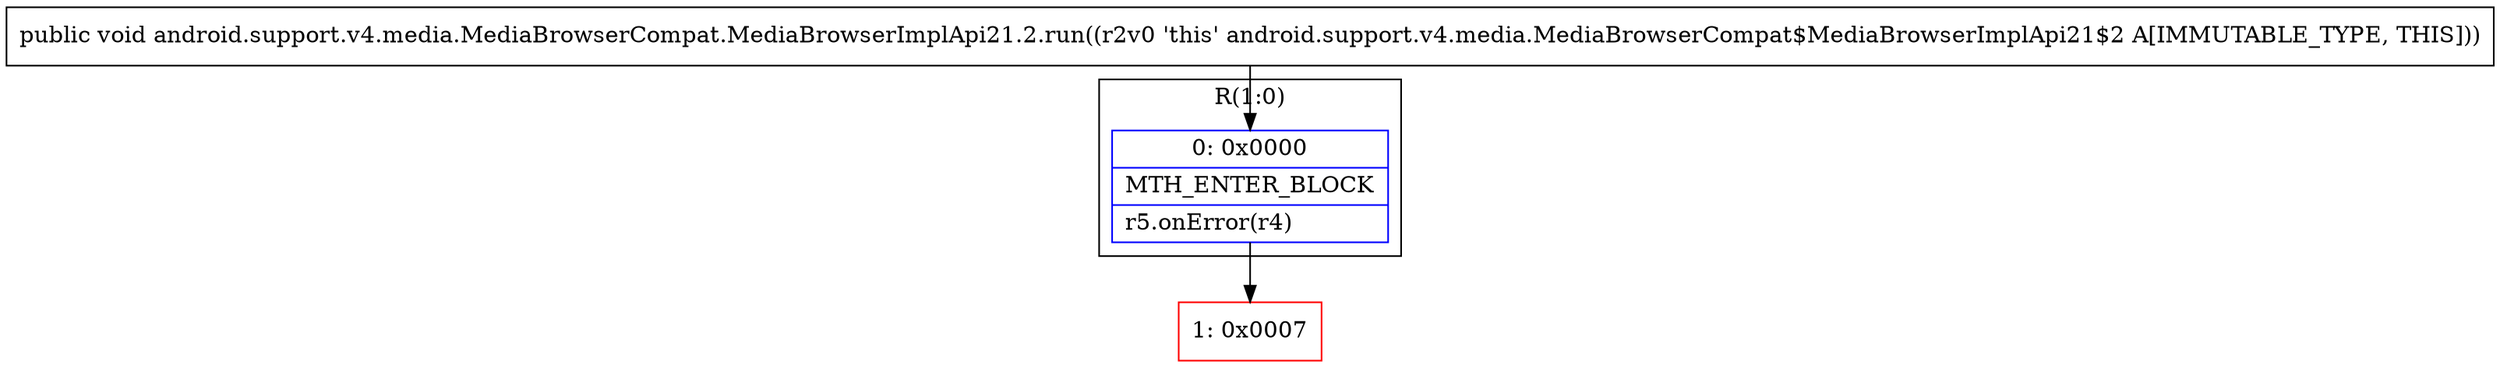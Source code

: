 digraph "CFG forandroid.support.v4.media.MediaBrowserCompat.MediaBrowserImplApi21.2.run()V" {
subgraph cluster_Region_1894427448 {
label = "R(1:0)";
node [shape=record,color=blue];
Node_0 [shape=record,label="{0\:\ 0x0000|MTH_ENTER_BLOCK\l|r5.onError(r4)\l}"];
}
Node_1 [shape=record,color=red,label="{1\:\ 0x0007}"];
MethodNode[shape=record,label="{public void android.support.v4.media.MediaBrowserCompat.MediaBrowserImplApi21.2.run((r2v0 'this' android.support.v4.media.MediaBrowserCompat$MediaBrowserImplApi21$2 A[IMMUTABLE_TYPE, THIS])) }"];
MethodNode -> Node_0;
Node_0 -> Node_1;
}

